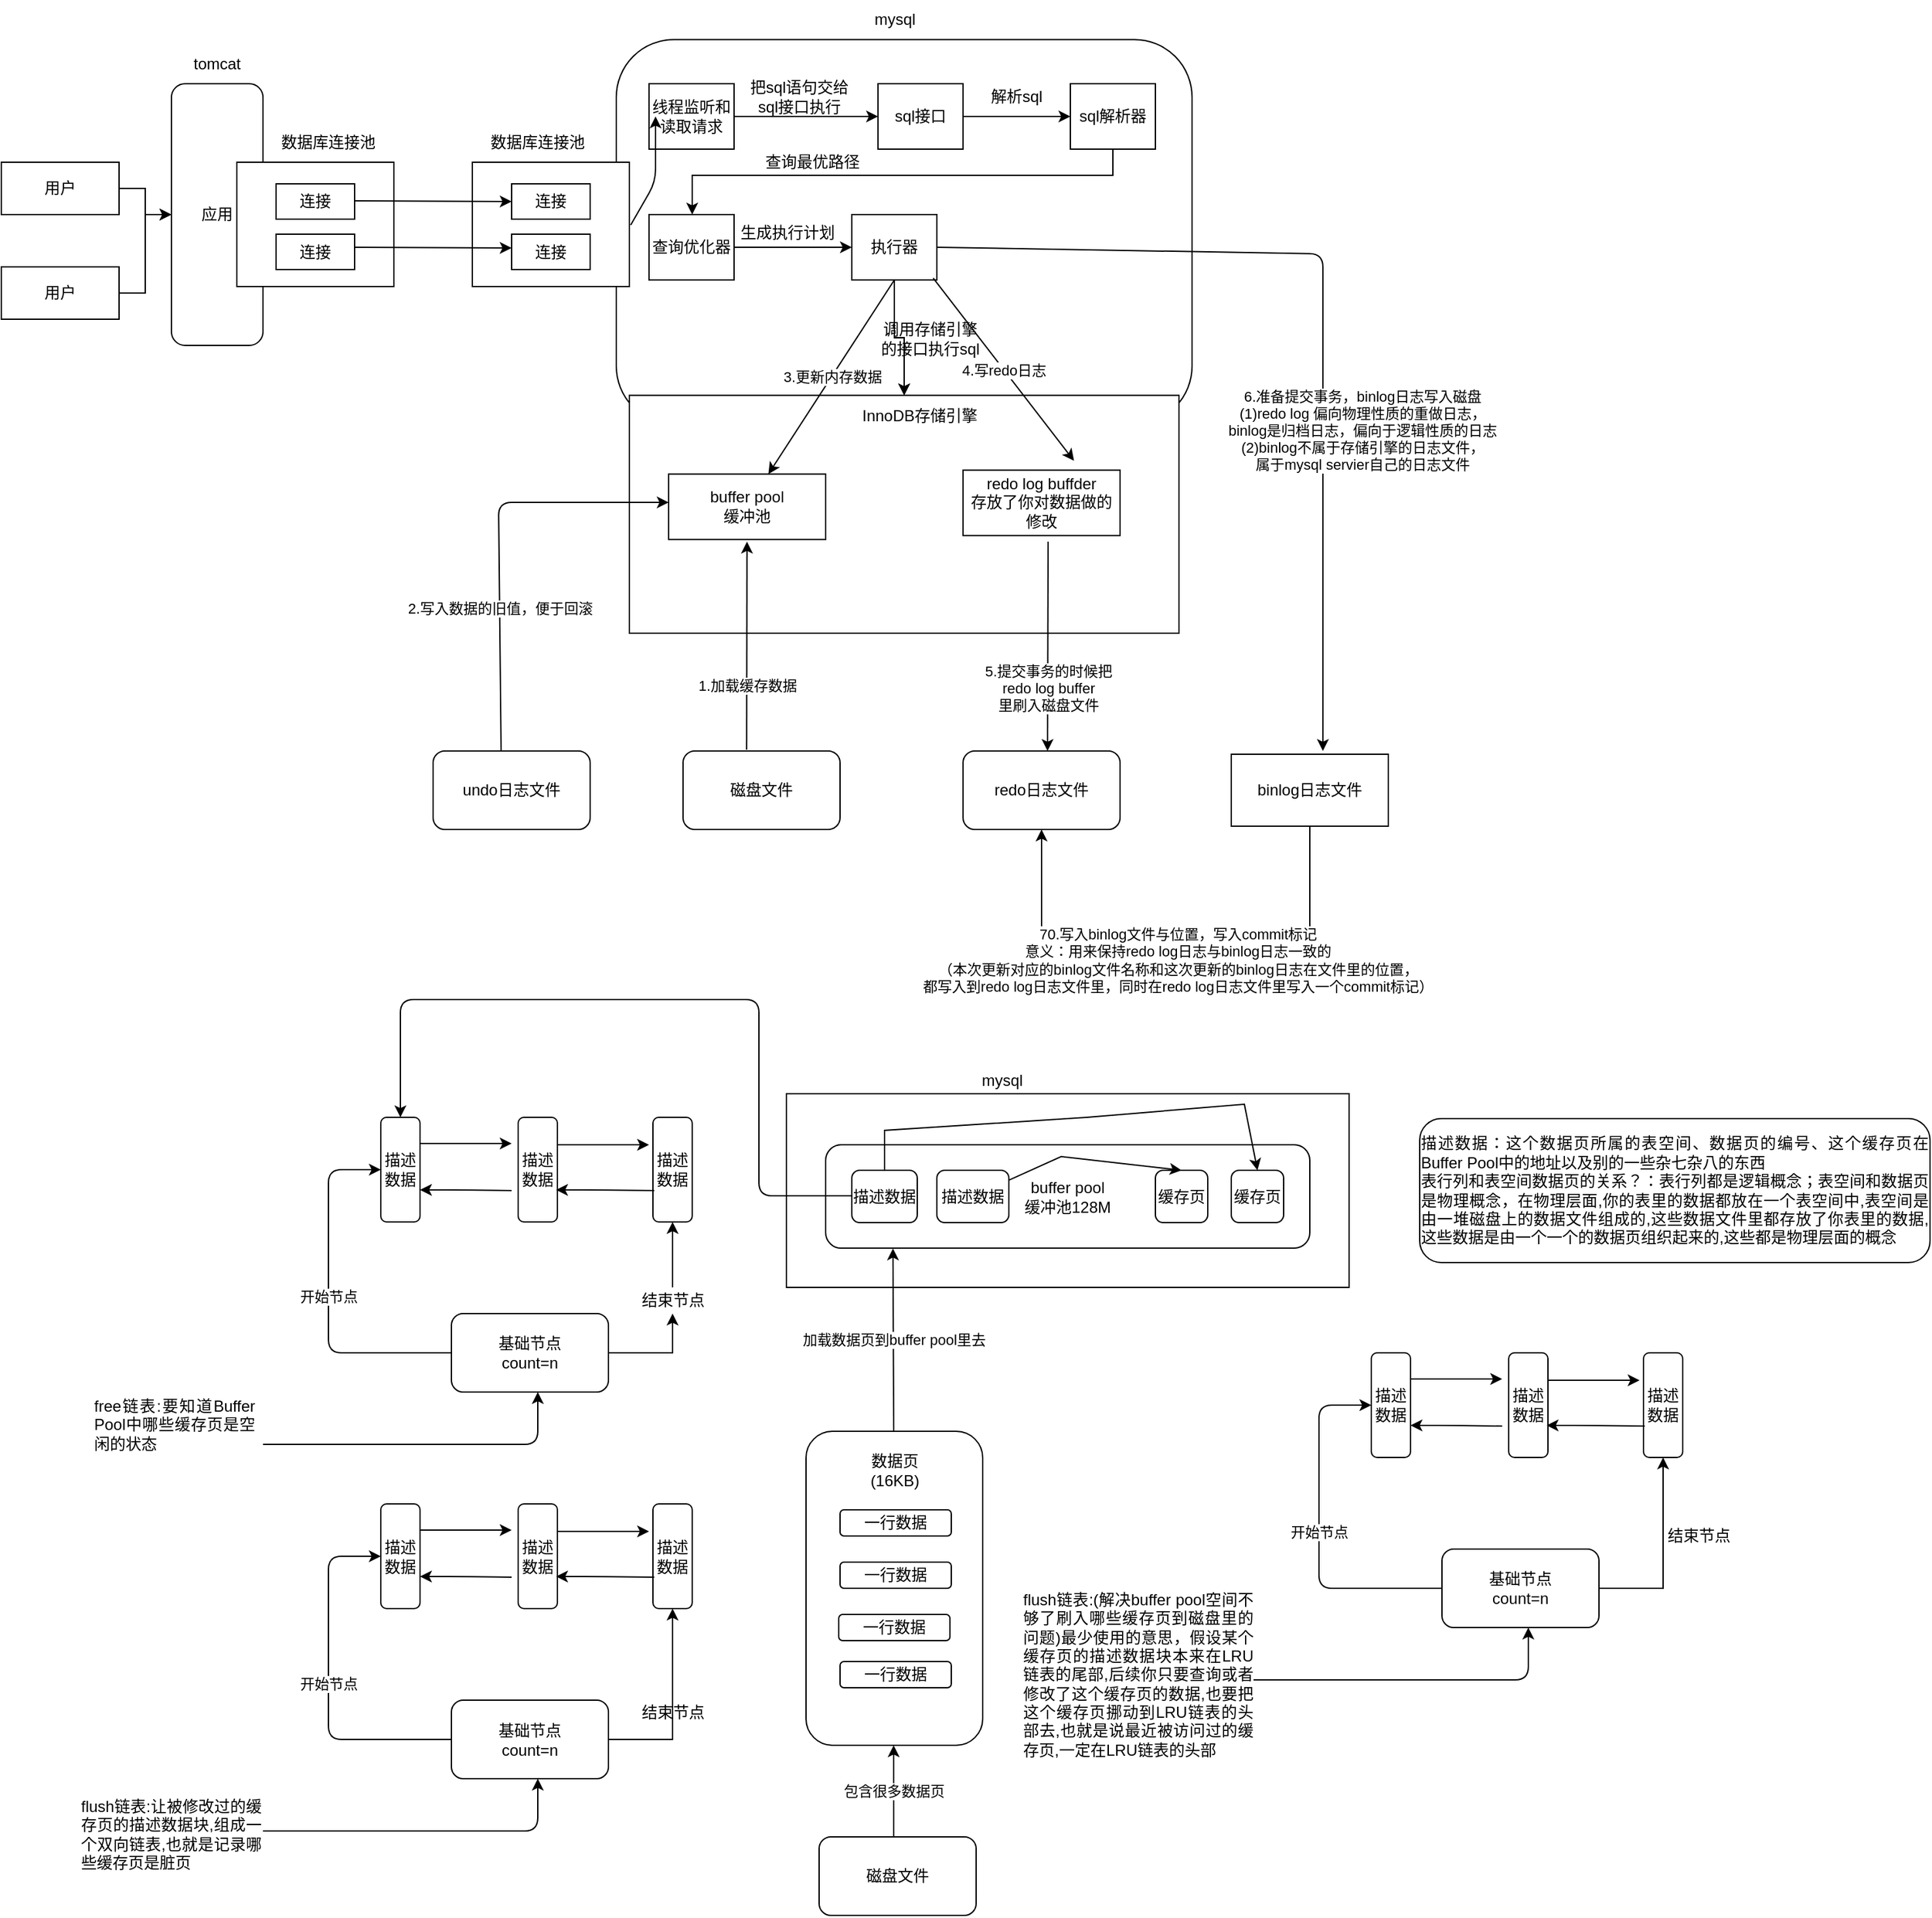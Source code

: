<mxfile version="14.4.2" type="github">
  <diagram id="wFkyArUPZ-gSU3AaKDoi" name="第 1 页">
    <mxGraphModel dx="856" dy="676" grid="1" gridSize="10" guides="1" tooltips="1" connect="1" arrows="1" fold="1" page="1" pageScale="1" pageWidth="827" pageHeight="1169" math="0" shadow="0">
      <root>
        <mxCell id="0" />
        <mxCell id="1" parent="0" />
        <mxCell id="UlKWdR4gD4S5ooXyk4Mm-3" value="应用" style="rounded=1;whiteSpace=wrap;html=1;" vertex="1" parent="1">
          <mxGeometry x="140" y="100" width="70" height="200" as="geometry" />
        </mxCell>
        <mxCell id="UlKWdR4gD4S5ooXyk4Mm-6" value="" style="edgeStyle=orthogonalEdgeStyle;rounded=0;orthogonalLoop=1;jettySize=auto;html=1;" edge="1" parent="1" source="UlKWdR4gD4S5ooXyk4Mm-4" target="UlKWdR4gD4S5ooXyk4Mm-3">
          <mxGeometry relative="1" as="geometry" />
        </mxCell>
        <mxCell id="UlKWdR4gD4S5ooXyk4Mm-4" value="用户" style="rounded=0;whiteSpace=wrap;html=1;" vertex="1" parent="1">
          <mxGeometry x="10" y="160" width="90" height="40" as="geometry" />
        </mxCell>
        <mxCell id="UlKWdR4gD4S5ooXyk4Mm-7" value="" style="edgeStyle=orthogonalEdgeStyle;rounded=0;orthogonalLoop=1;jettySize=auto;html=1;" edge="1" parent="1" source="UlKWdR4gD4S5ooXyk4Mm-5" target="UlKWdR4gD4S5ooXyk4Mm-3">
          <mxGeometry relative="1" as="geometry" />
        </mxCell>
        <mxCell id="UlKWdR4gD4S5ooXyk4Mm-5" value="用户" style="rounded=0;whiteSpace=wrap;html=1;" vertex="1" parent="1">
          <mxGeometry x="10" y="240" width="90" height="40" as="geometry" />
        </mxCell>
        <mxCell id="UlKWdR4gD4S5ooXyk4Mm-9" value="tomcat" style="text;html=1;strokeColor=none;fillColor=none;align=center;verticalAlign=middle;whiteSpace=wrap;rounded=0;" vertex="1" parent="1">
          <mxGeometry x="145" y="70" width="60" height="30" as="geometry" />
        </mxCell>
        <mxCell id="UlKWdR4gD4S5ooXyk4Mm-10" value="" style="rounded=1;whiteSpace=wrap;html=1;" vertex="1" parent="1">
          <mxGeometry x="480" y="66.25" width="440" height="293.75" as="geometry" />
        </mxCell>
        <mxCell id="UlKWdR4gD4S5ooXyk4Mm-11" value="" style="rounded=0;whiteSpace=wrap;html=1;" vertex="1" parent="1">
          <mxGeometry x="190" y="160" width="120" height="95" as="geometry" />
        </mxCell>
        <mxCell id="UlKWdR4gD4S5ooXyk4Mm-12" value="连接" style="rounded=0;whiteSpace=wrap;html=1;" vertex="1" parent="1">
          <mxGeometry x="220" y="176.5" width="60" height="27" as="geometry" />
        </mxCell>
        <mxCell id="UlKWdR4gD4S5ooXyk4Mm-13" value="&lt;span&gt;连接&lt;/span&gt;" style="rounded=0;whiteSpace=wrap;html=1;" vertex="1" parent="1">
          <mxGeometry x="220" y="215" width="60" height="27" as="geometry" />
        </mxCell>
        <mxCell id="UlKWdR4gD4S5ooXyk4Mm-14" value="数据库连接池" style="text;html=1;strokeColor=none;fillColor=none;align=center;verticalAlign=middle;whiteSpace=wrap;rounded=0;" vertex="1" parent="1">
          <mxGeometry x="220" y="130" width="80" height="30" as="geometry" />
        </mxCell>
        <mxCell id="UlKWdR4gD4S5ooXyk4Mm-15" value="" style="rounded=0;whiteSpace=wrap;html=1;" vertex="1" parent="1">
          <mxGeometry x="370" y="160" width="120" height="95" as="geometry" />
        </mxCell>
        <mxCell id="UlKWdR4gD4S5ooXyk4Mm-16" value="连接" style="rounded=0;whiteSpace=wrap;html=1;" vertex="1" parent="1">
          <mxGeometry x="400" y="176.5" width="60" height="27" as="geometry" />
        </mxCell>
        <mxCell id="UlKWdR4gD4S5ooXyk4Mm-17" value="&lt;span&gt;连接&lt;/span&gt;" style="rounded=0;whiteSpace=wrap;html=1;" vertex="1" parent="1">
          <mxGeometry x="400" y="215" width="60" height="27" as="geometry" />
        </mxCell>
        <mxCell id="UlKWdR4gD4S5ooXyk4Mm-18" value="数据库连接池" style="text;html=1;strokeColor=none;fillColor=none;align=center;verticalAlign=middle;whiteSpace=wrap;rounded=0;" vertex="1" parent="1">
          <mxGeometry x="380" y="130" width="80" height="30" as="geometry" />
        </mxCell>
        <mxCell id="UlKWdR4gD4S5ooXyk4Mm-21" value="" style="endArrow=classic;html=1;entryX=0;entryY=0.5;entryDx=0;entryDy=0;" edge="1" parent="1" target="UlKWdR4gD4S5ooXyk4Mm-16">
          <mxGeometry width="50" height="50" relative="1" as="geometry">
            <mxPoint x="280" y="189.5" as="sourcePoint" />
            <mxPoint x="390" y="189.5" as="targetPoint" />
          </mxGeometry>
        </mxCell>
        <mxCell id="UlKWdR4gD4S5ooXyk4Mm-22" value="" style="endArrow=classic;html=1;entryX=0;entryY=0.5;entryDx=0;entryDy=0;" edge="1" parent="1">
          <mxGeometry width="50" height="50" relative="1" as="geometry">
            <mxPoint x="280" y="225" as="sourcePoint" />
            <mxPoint x="400" y="225.5" as="targetPoint" />
          </mxGeometry>
        </mxCell>
        <mxCell id="UlKWdR4gD4S5ooXyk4Mm-23" value="mysql" style="text;html=1;strokeColor=none;fillColor=none;align=center;verticalAlign=middle;whiteSpace=wrap;rounded=0;" vertex="1" parent="1">
          <mxGeometry x="662.5" y="36.25" width="60" height="30" as="geometry" />
        </mxCell>
        <mxCell id="UlKWdR4gD4S5ooXyk4Mm-27" value="" style="edgeStyle=orthogonalEdgeStyle;rounded=0;orthogonalLoop=1;jettySize=auto;html=1;" edge="1" parent="1" source="UlKWdR4gD4S5ooXyk4Mm-25" target="UlKWdR4gD4S5ooXyk4Mm-26">
          <mxGeometry relative="1" as="geometry" />
        </mxCell>
        <mxCell id="UlKWdR4gD4S5ooXyk4Mm-25" value="线程监听和读取请求" style="rounded=0;whiteSpace=wrap;html=1;" vertex="1" parent="1">
          <mxGeometry x="505" y="100" width="65" height="50" as="geometry" />
        </mxCell>
        <mxCell id="UlKWdR4gD4S5ooXyk4Mm-33" value="" style="edgeStyle=orthogonalEdgeStyle;rounded=0;orthogonalLoop=1;jettySize=auto;html=1;" edge="1" parent="1" source="UlKWdR4gD4S5ooXyk4Mm-26" target="UlKWdR4gD4S5ooXyk4Mm-29">
          <mxGeometry relative="1" as="geometry" />
        </mxCell>
        <mxCell id="UlKWdR4gD4S5ooXyk4Mm-26" value="sql接口" style="rounded=0;whiteSpace=wrap;html=1;" vertex="1" parent="1">
          <mxGeometry x="680" y="100" width="65" height="50" as="geometry" />
        </mxCell>
        <mxCell id="UlKWdR4gD4S5ooXyk4Mm-28" value="把sql语句交给sql接口执行" style="text;html=1;strokeColor=none;fillColor=none;align=center;verticalAlign=middle;whiteSpace=wrap;rounded=0;" vertex="1" parent="1">
          <mxGeometry x="580" y="100" width="80" height="20" as="geometry" />
        </mxCell>
        <mxCell id="UlKWdR4gD4S5ooXyk4Mm-41" style="edgeStyle=orthogonalEdgeStyle;rounded=0;orthogonalLoop=1;jettySize=auto;html=1;" edge="1" parent="1" source="UlKWdR4gD4S5ooXyk4Mm-29" target="UlKWdR4gD4S5ooXyk4Mm-34">
          <mxGeometry relative="1" as="geometry">
            <Array as="points">
              <mxPoint x="860" y="170" />
              <mxPoint x="538" y="170" />
            </Array>
          </mxGeometry>
        </mxCell>
        <mxCell id="UlKWdR4gD4S5ooXyk4Mm-29" value="sql解析器" style="rounded=0;whiteSpace=wrap;html=1;" vertex="1" parent="1">
          <mxGeometry x="827" y="100" width="65" height="50" as="geometry" />
        </mxCell>
        <mxCell id="UlKWdR4gD4S5ooXyk4Mm-50" value="" style="edgeStyle=orthogonalEdgeStyle;rounded=0;orthogonalLoop=1;jettySize=auto;html=1;" edge="1" parent="1" source="UlKWdR4gD4S5ooXyk4Mm-34" target="UlKWdR4gD4S5ooXyk4Mm-45">
          <mxGeometry relative="1" as="geometry" />
        </mxCell>
        <mxCell id="UlKWdR4gD4S5ooXyk4Mm-34" value="查询优化器" style="rounded=0;whiteSpace=wrap;html=1;" vertex="1" parent="1">
          <mxGeometry x="505" y="200" width="65" height="50" as="geometry" />
        </mxCell>
        <mxCell id="UlKWdR4gD4S5ooXyk4Mm-36" value="解析sql" style="text;html=1;strokeColor=none;fillColor=none;align=center;verticalAlign=middle;whiteSpace=wrap;rounded=0;" vertex="1" parent="1">
          <mxGeometry x="746" y="100" width="80" height="20" as="geometry" />
        </mxCell>
        <mxCell id="UlKWdR4gD4S5ooXyk4Mm-42" value="查询最优路径" style="text;html=1;strokeColor=none;fillColor=none;align=center;verticalAlign=middle;whiteSpace=wrap;rounded=0;" vertex="1" parent="1">
          <mxGeometry x="590" y="150" width="80" height="20" as="geometry" />
        </mxCell>
        <mxCell id="UlKWdR4gD4S5ooXyk4Mm-81" style="edgeStyle=orthogonalEdgeStyle;rounded=0;orthogonalLoop=1;jettySize=auto;html=1;" edge="1" parent="1" source="UlKWdR4gD4S5ooXyk4Mm-45" target="UlKWdR4gD4S5ooXyk4Mm-52">
          <mxGeometry relative="1" as="geometry" />
        </mxCell>
        <mxCell id="UlKWdR4gD4S5ooXyk4Mm-45" value="执行器" style="rounded=0;whiteSpace=wrap;html=1;" vertex="1" parent="1">
          <mxGeometry x="660" y="200" width="65" height="50" as="geometry" />
        </mxCell>
        <mxCell id="UlKWdR4gD4S5ooXyk4Mm-51" value="生成执行计划" style="text;html=1;strokeColor=none;fillColor=none;align=center;verticalAlign=middle;whiteSpace=wrap;rounded=0;" vertex="1" parent="1">
          <mxGeometry x="571" y="203.5" width="80" height="20" as="geometry" />
        </mxCell>
        <mxCell id="UlKWdR4gD4S5ooXyk4Mm-54" value="" style="group" vertex="1" connectable="0" parent="1">
          <mxGeometry x="490" y="270" width="420" height="250" as="geometry" />
        </mxCell>
        <mxCell id="UlKWdR4gD4S5ooXyk4Mm-53" value="InnoDB存储引擎" style="text;html=1;strokeColor=none;fillColor=none;align=center;verticalAlign=middle;whiteSpace=wrap;rounded=0;" vertex="1" parent="UlKWdR4gD4S5ooXyk4Mm-54">
          <mxGeometry x="150.37" y="90.909" width="103.704" height="45.455" as="geometry" />
        </mxCell>
        <mxCell id="UlKWdR4gD4S5ooXyk4Mm-52" value="" style="rounded=0;whiteSpace=wrap;html=1;" vertex="1" parent="UlKWdR4gD4S5ooXyk4Mm-54">
          <mxGeometry y="68.182" width="420" height="181.818" as="geometry" />
        </mxCell>
        <mxCell id="UlKWdR4gD4S5ooXyk4Mm-66" value="" style="group" vertex="1" connectable="0" parent="UlKWdR4gD4S5ooXyk4Mm-54">
          <mxGeometry x="170.001" y="50.001" width="103.704" height="68.182" as="geometry" />
        </mxCell>
        <mxCell id="UlKWdR4gD4S5ooXyk4Mm-64" value="" style="edgeStyle=orthogonalEdgeStyle;rounded=0;orthogonalLoop=1;jettySize=auto;html=1;" edge="1" parent="UlKWdR4gD4S5ooXyk4Mm-66">
          <mxGeometry relative="1" as="geometry" />
        </mxCell>
        <mxCell id="UlKWdR4gD4S5ooXyk4Mm-65" value="InnoDB存储引擎" style="text;html=1;strokeColor=none;fillColor=none;align=center;verticalAlign=middle;whiteSpace=wrap;rounded=0;" vertex="1" parent="UlKWdR4gD4S5ooXyk4Mm-66">
          <mxGeometry width="103.704" height="68.182" as="geometry" />
        </mxCell>
        <mxCell id="UlKWdR4gD4S5ooXyk4Mm-67" value="buffer pool&lt;br&gt;缓冲池" style="rounded=0;whiteSpace=wrap;html=1;" vertex="1" parent="UlKWdR4gD4S5ooXyk4Mm-54">
          <mxGeometry x="30" y="128.333" width="120" height="50" as="geometry" />
        </mxCell>
        <mxCell id="UlKWdR4gD4S5ooXyk4Mm-68" value="redo log buffder&lt;br&gt;存放了你对数据做的修改" style="rounded=0;whiteSpace=wrap;html=1;" vertex="1" parent="UlKWdR4gD4S5ooXyk4Mm-54">
          <mxGeometry x="255" y="125.333" width="120" height="50" as="geometry" />
        </mxCell>
        <mxCell id="UlKWdR4gD4S5ooXyk4Mm-74" value="" style="endArrow=classic;html=1;exitX=0.433;exitY=0.017;exitDx=0;exitDy=0;exitPerimeter=0;" edge="1" parent="UlKWdR4gD4S5ooXyk4Mm-54" source="UlKWdR4gD4S5ooXyk4Mm-76">
          <mxGeometry relative="1" as="geometry">
            <mxPoint x="-70" y="150" as="sourcePoint" />
            <mxPoint x="30" y="150" as="targetPoint" />
            <Array as="points">
              <mxPoint x="-100" y="150" />
            </Array>
          </mxGeometry>
        </mxCell>
        <mxCell id="UlKWdR4gD4S5ooXyk4Mm-75" value="2.写入数据的旧值，便于回滚" style="edgeLabel;resizable=0;html=1;align=center;verticalAlign=middle;" connectable="0" vertex="1" parent="UlKWdR4gD4S5ooXyk4Mm-74">
          <mxGeometry relative="1" as="geometry">
            <mxPoint y="50" as="offset" />
          </mxGeometry>
        </mxCell>
        <mxCell id="UlKWdR4gD4S5ooXyk4Mm-86" value="" style="endArrow=classic;html=1;exitX=0.652;exitY=1.055;exitDx=0;exitDy=0;exitPerimeter=0;" edge="1" parent="UlKWdR4gD4S5ooXyk4Mm-54">
          <mxGeometry relative="1" as="geometry">
            <mxPoint x="232.19" y="-21.4" as="sourcePoint" />
            <mxPoint x="339.81" y="118.183" as="targetPoint" />
          </mxGeometry>
        </mxCell>
        <mxCell id="UlKWdR4gD4S5ooXyk4Mm-87" value="4.写redo日志" style="edgeLabel;resizable=0;html=1;align=center;verticalAlign=middle;" connectable="0" vertex="1" parent="UlKWdR4gD4S5ooXyk4Mm-86">
          <mxGeometry relative="1" as="geometry" />
        </mxCell>
        <mxCell id="UlKWdR4gD4S5ooXyk4Mm-56" value="" style="endArrow=classic;html=1;" edge="1" parent="1">
          <mxGeometry width="50" height="50" relative="1" as="geometry">
            <mxPoint x="491" y="208" as="sourcePoint" />
            <mxPoint x="510" y="125" as="targetPoint" />
            <Array as="points">
              <mxPoint x="510" y="175" />
            </Array>
          </mxGeometry>
        </mxCell>
        <mxCell id="UlKWdR4gD4S5ooXyk4Mm-62" value="" style="group" vertex="1" connectable="0" parent="1">
          <mxGeometry x="680" y="280" width="80" height="30" as="geometry" />
        </mxCell>
        <mxCell id="UlKWdR4gD4S5ooXyk4Mm-60" value="" style="edgeStyle=orthogonalEdgeStyle;rounded=0;orthogonalLoop=1;jettySize=auto;html=1;" edge="1" parent="UlKWdR4gD4S5ooXyk4Mm-62" source="UlKWdR4gD4S5ooXyk4Mm-45" target="UlKWdR4gD4S5ooXyk4Mm-52">
          <mxGeometry relative="1" as="geometry" />
        </mxCell>
        <mxCell id="UlKWdR4gD4S5ooXyk4Mm-61" value="调用存储引擎的接口执行sql" style="text;html=1;strokeColor=none;fillColor=none;align=center;verticalAlign=middle;whiteSpace=wrap;rounded=0;" vertex="1" parent="UlKWdR4gD4S5ooXyk4Mm-62">
          <mxGeometry width="80" height="30" as="geometry" />
        </mxCell>
        <mxCell id="UlKWdR4gD4S5ooXyk4Mm-69" value="磁盘文件" style="rounded=1;whiteSpace=wrap;html=1;" vertex="1" parent="1">
          <mxGeometry x="531" y="610" width="120" height="60" as="geometry" />
        </mxCell>
        <mxCell id="UlKWdR4gD4S5ooXyk4Mm-70" value="redo日志文件" style="rounded=1;whiteSpace=wrap;html=1;" vertex="1" parent="1">
          <mxGeometry x="745" y="610" width="120" height="60" as="geometry" />
        </mxCell>
        <mxCell id="UlKWdR4gD4S5ooXyk4Mm-72" value="" style="endArrow=classic;html=1;entryX=0.214;entryY=0.615;entryDx=0;entryDy=0;entryPerimeter=0;exitX=0.405;exitY=-0.016;exitDx=0;exitDy=0;exitPerimeter=0;" edge="1" parent="1" source="UlKWdR4gD4S5ooXyk4Mm-69" target="UlKWdR4gD4S5ooXyk4Mm-52">
          <mxGeometry relative="1" as="geometry">
            <mxPoint x="580" y="600" as="sourcePoint" />
            <mxPoint x="710" y="590" as="targetPoint" />
          </mxGeometry>
        </mxCell>
        <mxCell id="UlKWdR4gD4S5ooXyk4Mm-73" value="1.加载缓存数据" style="edgeLabel;resizable=0;html=1;align=center;verticalAlign=middle;" connectable="0" vertex="1" parent="UlKWdR4gD4S5ooXyk4Mm-72">
          <mxGeometry relative="1" as="geometry">
            <mxPoint x="-0.44" y="30" as="offset" />
          </mxGeometry>
        </mxCell>
        <mxCell id="UlKWdR4gD4S5ooXyk4Mm-76" value="undo日志文件" style="rounded=1;whiteSpace=wrap;html=1;" vertex="1" parent="1">
          <mxGeometry x="340" y="610" width="120" height="60" as="geometry" />
        </mxCell>
        <mxCell id="UlKWdR4gD4S5ooXyk4Mm-84" value="" style="endArrow=classic;html=1;exitX=0.5;exitY=1;exitDx=0;exitDy=0;" edge="1" parent="1" source="UlKWdR4gD4S5ooXyk4Mm-45" target="UlKWdR4gD4S5ooXyk4Mm-67">
          <mxGeometry relative="1" as="geometry">
            <mxPoint x="560" y="300" as="sourcePoint" />
            <mxPoint x="660" y="300" as="targetPoint" />
          </mxGeometry>
        </mxCell>
        <mxCell id="UlKWdR4gD4S5ooXyk4Mm-85" value="3.更新内存数据" style="edgeLabel;resizable=0;html=1;align=center;verticalAlign=middle;" connectable="0" vertex="1" parent="UlKWdR4gD4S5ooXyk4Mm-84">
          <mxGeometry relative="1" as="geometry" />
        </mxCell>
        <mxCell id="UlKWdR4gD4S5ooXyk4Mm-88" value="" style="endArrow=classic;html=1;entryX=0.576;entryY=-0.083;entryDx=0;entryDy=0;entryPerimeter=0;" edge="1" parent="1">
          <mxGeometry relative="1" as="geometry">
            <mxPoint x="810" y="450" as="sourcePoint" />
            <mxPoint x="809.56" y="610" as="targetPoint" />
          </mxGeometry>
        </mxCell>
        <mxCell id="UlKWdR4gD4S5ooXyk4Mm-89" value="5.提交事务的时候把&lt;br&gt;redo log buffer&lt;br&gt;里刷入磁盘文件" style="edgeLabel;resizable=0;html=1;align=center;verticalAlign=middle;" connectable="0" vertex="1" parent="UlKWdR4gD4S5ooXyk4Mm-88">
          <mxGeometry relative="1" as="geometry">
            <mxPoint y="31.8" as="offset" />
          </mxGeometry>
        </mxCell>
        <mxCell id="UlKWdR4gD4S5ooXyk4Mm-90" value="binlog日志文件" style="rounded=0;whiteSpace=wrap;html=1;" vertex="1" parent="1">
          <mxGeometry x="950" y="612.5" width="120" height="55" as="geometry" />
        </mxCell>
        <mxCell id="UlKWdR4gD4S5ooXyk4Mm-91" value="" style="endArrow=classic;html=1;exitX=1;exitY=0.5;exitDx=0;exitDy=0;" edge="1" parent="1" source="UlKWdR4gD4S5ooXyk4Mm-45">
          <mxGeometry relative="1" as="geometry">
            <mxPoint x="980" y="470" as="sourcePoint" />
            <mxPoint x="1020" y="610" as="targetPoint" />
            <Array as="points">
              <mxPoint x="1020" y="230" />
              <mxPoint x="1020" y="300" />
            </Array>
          </mxGeometry>
        </mxCell>
        <mxCell id="UlKWdR4gD4S5ooXyk4Mm-92" value="6.准备提交事务，binlog日志写入磁盘&lt;br&gt;(1)redo log 偏向物理性质的重做日志，&lt;br&gt;binlog是归档日志，偏向于逻辑性质的日志&lt;br&gt;(2)binlog不属于存储引擎的日志文件，&lt;br&gt;属于mysql servier自己的日志文件" style="edgeLabel;resizable=0;html=1;align=center;verticalAlign=middle;" connectable="0" vertex="1" parent="UlKWdR4gD4S5ooXyk4Mm-91">
          <mxGeometry relative="1" as="geometry">
            <mxPoint x="30" y="92.38" as="offset" />
          </mxGeometry>
        </mxCell>
        <mxCell id="UlKWdR4gD4S5ooXyk4Mm-93" value="" style="endArrow=classic;html=1;exitX=0.5;exitY=1;exitDx=0;exitDy=0;entryX=0.5;entryY=1;entryDx=0;entryDy=0;" edge="1" parent="1" source="UlKWdR4gD4S5ooXyk4Mm-90" target="UlKWdR4gD4S5ooXyk4Mm-70">
          <mxGeometry relative="1" as="geometry">
            <mxPoint x="920" y="790" as="sourcePoint" />
            <mxPoint x="1020" y="790" as="targetPoint" />
            <Array as="points">
              <mxPoint x="1010" y="760" />
              <mxPoint x="1010" y="770" />
              <mxPoint x="910" y="770" />
              <mxPoint x="805" y="770" />
              <mxPoint x="805" y="710" />
            </Array>
          </mxGeometry>
        </mxCell>
        <mxCell id="UlKWdR4gD4S5ooXyk4Mm-94" value="70.写入binlog文件与位置，写入commit标记&lt;br&gt;意义：用来保持redo log日志与binlog日志一致的&lt;br&gt;（本次更新对应的binlog文件名称和这次更新的binlog日志在文件里的位置，&lt;br&gt;都写入到redo log日志文件里，同时在redo log日志文件里写入一个commit标记）" style="edgeLabel;resizable=0;html=1;align=center;verticalAlign=middle;" connectable="0" vertex="1" parent="UlKWdR4gD4S5ooXyk4Mm-93">
          <mxGeometry relative="1" as="geometry" />
        </mxCell>
        <mxCell id="UlKWdR4gD4S5ooXyk4Mm-96" value="" style="rounded=0;whiteSpace=wrap;html=1;" vertex="1" parent="1">
          <mxGeometry x="610" y="872" width="430" height="148" as="geometry" />
        </mxCell>
        <mxCell id="UlKWdR4gD4S5ooXyk4Mm-97" value="mysql" style="text;html=1;strokeColor=none;fillColor=none;align=center;verticalAlign=middle;whiteSpace=wrap;rounded=0;" vertex="1" parent="1">
          <mxGeometry x="755" y="852" width="40" height="20" as="geometry" />
        </mxCell>
        <mxCell id="UlKWdR4gD4S5ooXyk4Mm-99" value="&lt;span&gt;buffer pool&lt;/span&gt;&lt;br&gt;&lt;span&gt;缓冲池128M&lt;/span&gt;" style="rounded=1;whiteSpace=wrap;html=1;" vertex="1" parent="1">
          <mxGeometry x="640" y="911" width="370" height="79" as="geometry" />
        </mxCell>
        <mxCell id="UlKWdR4gD4S5ooXyk4Mm-101" value="缓存页" style="rounded=1;whiteSpace=wrap;html=1;" vertex="1" parent="1">
          <mxGeometry x="892" y="930.5" width="40" height="40" as="geometry" />
        </mxCell>
        <mxCell id="UlKWdR4gD4S5ooXyk4Mm-102" value="缓存页" style="rounded=1;whiteSpace=wrap;html=1;" vertex="1" parent="1">
          <mxGeometry x="950" y="930.5" width="40" height="40" as="geometry" />
        </mxCell>
        <mxCell id="UlKWdR4gD4S5ooXyk4Mm-107" style="edgeStyle=none;rounded=0;orthogonalLoop=1;jettySize=auto;html=1;entryX=0.5;entryY=0;entryDx=0;entryDy=0;" edge="1" parent="1" source="UlKWdR4gD4S5ooXyk4Mm-103" target="UlKWdR4gD4S5ooXyk4Mm-102">
          <mxGeometry relative="1" as="geometry">
            <Array as="points">
              <mxPoint x="685" y="900" />
              <mxPoint x="840" y="890" />
              <mxPoint x="960" y="880" />
            </Array>
          </mxGeometry>
        </mxCell>
        <mxCell id="UlKWdR4gD4S5ooXyk4Mm-103" value="描述数据" style="rounded=1;whiteSpace=wrap;html=1;" vertex="1" parent="1">
          <mxGeometry x="660" y="930.5" width="50" height="40" as="geometry" />
        </mxCell>
        <mxCell id="UlKWdR4gD4S5ooXyk4Mm-106" value="" style="edgeStyle=none;rounded=0;orthogonalLoop=1;jettySize=auto;html=1;entryX=0.5;entryY=0;entryDx=0;entryDy=0;" edge="1" parent="1" source="UlKWdR4gD4S5ooXyk4Mm-104" target="UlKWdR4gD4S5ooXyk4Mm-101">
          <mxGeometry relative="1" as="geometry">
            <Array as="points">
              <mxPoint x="820" y="920" />
            </Array>
          </mxGeometry>
        </mxCell>
        <mxCell id="UlKWdR4gD4S5ooXyk4Mm-104" value="描述数据" style="rounded=1;whiteSpace=wrap;html=1;" vertex="1" parent="1">
          <mxGeometry x="725" y="930.5" width="55" height="40" as="geometry" />
        </mxCell>
        <mxCell id="UlKWdR4gD4S5ooXyk4Mm-108" value="" style="rounded=1;whiteSpace=wrap;html=1;" vertex="1" parent="1">
          <mxGeometry x="625" y="1130" width="135" height="240" as="geometry" />
        </mxCell>
        <mxCell id="UlKWdR4gD4S5ooXyk4Mm-109" value="数据页(16KB)" style="text;html=1;strokeColor=none;fillColor=none;align=center;verticalAlign=middle;whiteSpace=wrap;rounded=0;" vertex="1" parent="1">
          <mxGeometry x="673" y="1150" width="40" height="20" as="geometry" />
        </mxCell>
        <mxCell id="UlKWdR4gD4S5ooXyk4Mm-110" value="一行数据" style="rounded=1;whiteSpace=wrap;html=1;" vertex="1" parent="1">
          <mxGeometry x="651" y="1190" width="85" height="20" as="geometry" />
        </mxCell>
        <mxCell id="UlKWdR4gD4S5ooXyk4Mm-111" value="一行数据" style="rounded=1;whiteSpace=wrap;html=1;" vertex="1" parent="1">
          <mxGeometry x="651" y="1230" width="85" height="20" as="geometry" />
        </mxCell>
        <mxCell id="UlKWdR4gD4S5ooXyk4Mm-112" value="一行数据" style="rounded=1;whiteSpace=wrap;html=1;" vertex="1" parent="1">
          <mxGeometry x="650" y="1270" width="85" height="20" as="geometry" />
        </mxCell>
        <mxCell id="UlKWdR4gD4S5ooXyk4Mm-113" value="一行数据" style="rounded=1;whiteSpace=wrap;html=1;" vertex="1" parent="1">
          <mxGeometry x="651" y="1306" width="85" height="20" as="geometry" />
        </mxCell>
        <mxCell id="UlKWdR4gD4S5ooXyk4Mm-116" value="磁盘文件" style="rounded=1;whiteSpace=wrap;html=1;" vertex="1" parent="1">
          <mxGeometry x="635" y="1440" width="120" height="60" as="geometry" />
        </mxCell>
        <mxCell id="UlKWdR4gD4S5ooXyk4Mm-119" value="" style="endArrow=classic;html=1;entryX=0.496;entryY=1;entryDx=0;entryDy=0;entryPerimeter=0;" edge="1" parent="1" target="UlKWdR4gD4S5ooXyk4Mm-108">
          <mxGeometry relative="1" as="geometry">
            <mxPoint x="692" y="1440" as="sourcePoint" />
            <mxPoint x="692" y="1380" as="targetPoint" />
          </mxGeometry>
        </mxCell>
        <mxCell id="UlKWdR4gD4S5ooXyk4Mm-120" value="包含很多数据页" style="edgeLabel;resizable=0;html=1;align=center;verticalAlign=middle;" connectable="0" vertex="1" parent="UlKWdR4gD4S5ooXyk4Mm-119">
          <mxGeometry relative="1" as="geometry" />
        </mxCell>
        <mxCell id="UlKWdR4gD4S5ooXyk4Mm-121" value="" style="endArrow=classic;html=1;entryX=0.139;entryY=1.003;entryDx=0;entryDy=0;entryPerimeter=0;" edge="1" parent="1" target="UlKWdR4gD4S5ooXyk4Mm-99">
          <mxGeometry relative="1" as="geometry">
            <mxPoint x="692" y="1130" as="sourcePoint" />
            <mxPoint x="692" y="1040" as="targetPoint" />
          </mxGeometry>
        </mxCell>
        <mxCell id="UlKWdR4gD4S5ooXyk4Mm-122" value="加载数据页到buffer pool里去" style="edgeLabel;resizable=0;html=1;align=center;verticalAlign=middle;" connectable="0" vertex="1" parent="UlKWdR4gD4S5ooXyk4Mm-121">
          <mxGeometry relative="1" as="geometry" />
        </mxCell>
        <mxCell id="UlKWdR4gD4S5ooXyk4Mm-127" style="edgeStyle=none;rounded=0;orthogonalLoop=1;jettySize=auto;html=1;exitX=1;exitY=0.25;exitDx=0;exitDy=0;" edge="1" parent="1" source="UlKWdR4gD4S5ooXyk4Mm-123">
          <mxGeometry relative="1" as="geometry">
            <mxPoint x="400" y="910" as="targetPoint" />
            <Array as="points" />
          </mxGeometry>
        </mxCell>
        <mxCell id="UlKWdR4gD4S5ooXyk4Mm-123" value="描述数据" style="rounded=1;whiteSpace=wrap;html=1;" vertex="1" parent="1">
          <mxGeometry x="300" y="890" width="30" height="80" as="geometry" />
        </mxCell>
        <mxCell id="UlKWdR4gD4S5ooXyk4Mm-124" value="描述数据" style="rounded=1;whiteSpace=wrap;html=1;" vertex="1" parent="1">
          <mxGeometry x="405" y="890" width="30" height="80" as="geometry" />
        </mxCell>
        <mxCell id="UlKWdR4gD4S5ooXyk4Mm-125" value="描述数据" style="rounded=1;whiteSpace=wrap;html=1;" vertex="1" parent="1">
          <mxGeometry x="508" y="890" width="30" height="80" as="geometry" />
        </mxCell>
        <mxCell id="UlKWdR4gD4S5ooXyk4Mm-128" style="edgeStyle=none;rounded=0;orthogonalLoop=1;jettySize=auto;html=1;exitX=1;exitY=0.5;exitDx=0;exitDy=0;" edge="1" parent="1">
          <mxGeometry relative="1" as="geometry">
            <mxPoint x="505" y="911" as="targetPoint" />
            <mxPoint x="435" y="911" as="sourcePoint" />
          </mxGeometry>
        </mxCell>
        <mxCell id="UlKWdR4gD4S5ooXyk4Mm-130" value="" style="endArrow=classic;html=1;" edge="1" parent="1">
          <mxGeometry width="50" height="50" relative="1" as="geometry">
            <mxPoint x="509" y="946" as="sourcePoint" />
            <mxPoint x="434" y="945.5" as="targetPoint" />
            <Array as="points">
              <mxPoint x="464" y="945.5" />
            </Array>
          </mxGeometry>
        </mxCell>
        <mxCell id="UlKWdR4gD4S5ooXyk4Mm-131" value="" style="endArrow=classic;html=1;" edge="1" parent="1">
          <mxGeometry width="50" height="50" relative="1" as="geometry">
            <mxPoint x="400" y="946" as="sourcePoint" />
            <mxPoint x="330" y="945.5" as="targetPoint" />
            <Array as="points">
              <mxPoint x="360" y="945.5" />
            </Array>
          </mxGeometry>
        </mxCell>
        <mxCell id="UlKWdR4gD4S5ooXyk4Mm-132" value="" style="endArrow=classic;html=1;entryX=0.5;entryY=0;entryDx=0;entryDy=0;" edge="1" parent="1" target="UlKWdR4gD4S5ooXyk4Mm-123">
          <mxGeometry width="50" height="50" relative="1" as="geometry">
            <mxPoint x="660" y="950" as="sourcePoint" />
            <mxPoint x="290" y="870" as="targetPoint" />
            <Array as="points">
              <mxPoint x="589" y="950" />
              <mxPoint x="589" y="800" />
              <mxPoint x="315" y="800" />
            </Array>
          </mxGeometry>
        </mxCell>
        <mxCell id="UlKWdR4gD4S5ooXyk4Mm-135" value="" style="edgeStyle=none;rounded=0;orthogonalLoop=1;jettySize=auto;html=1;entryX=0.5;entryY=1;entryDx=0;entryDy=0;" edge="1" parent="1" source="UlKWdR4gD4S5ooXyk4Mm-177" target="UlKWdR4gD4S5ooXyk4Mm-125">
          <mxGeometry relative="1" as="geometry">
            <mxPoint x="540" y="1060" as="targetPoint" />
            <Array as="points" />
          </mxGeometry>
        </mxCell>
        <mxCell id="UlKWdR4gD4S5ooXyk4Mm-133" value="基础节点&lt;br&gt;count=n" style="rounded=1;whiteSpace=wrap;html=1;" vertex="1" parent="1">
          <mxGeometry x="354" y="1040" width="120" height="60" as="geometry" />
        </mxCell>
        <mxCell id="UlKWdR4gD4S5ooXyk4Mm-137" value="&lt;div style=&quot;text-align: justify&quot;&gt;&lt;span&gt;free链表:&lt;/span&gt;&lt;span&gt;要知道Buffer Pool中哪些缓存页是空闲的状态&lt;/span&gt;&lt;/div&gt;" style="text;html=1;strokeColor=none;fillColor=none;align=center;verticalAlign=middle;whiteSpace=wrap;rounded=0;" vertex="1" parent="1">
          <mxGeometry x="80" y="1100" width="125" height="50" as="geometry" />
        </mxCell>
        <mxCell id="UlKWdR4gD4S5ooXyk4Mm-141" value="" style="endArrow=classic;html=1;entryX=0;entryY=0.5;entryDx=0;entryDy=0;" edge="1" parent="1" target="UlKWdR4gD4S5ooXyk4Mm-123">
          <mxGeometry relative="1" as="geometry">
            <mxPoint x="354" y="1070" as="sourcePoint" />
            <mxPoint x="260" y="920" as="targetPoint" />
            <Array as="points">
              <mxPoint x="260" y="1070" />
              <mxPoint x="260" y="930" />
            </Array>
          </mxGeometry>
        </mxCell>
        <mxCell id="UlKWdR4gD4S5ooXyk4Mm-142" value="开始节点" style="edgeLabel;resizable=0;html=1;align=center;verticalAlign=middle;" connectable="0" vertex="1" parent="UlKWdR4gD4S5ooXyk4Mm-141">
          <mxGeometry relative="1" as="geometry" />
        </mxCell>
        <mxCell id="UlKWdR4gD4S5ooXyk4Mm-143" value="&lt;div style=&quot;text-align: justify&quot;&gt;&lt;span&gt;描述数据：这个数据页所属的表空间、数据页的编号、这个缓存页在Buffer Pool中的地址以及别的一些杂七杂八的东西&lt;/span&gt;&lt;/div&gt;&lt;div style=&quot;text-align: justify&quot;&gt;&lt;span&gt;表行列和表空间数据页的关系？：表行列都是逻辑概念；表空间和数据页是物理概念，&lt;/span&gt;&lt;span&gt;在物理层面,你的表里的数据都放在一个表空间中,表空间&lt;/span&gt;&lt;span&gt;是由一堆磁盘上的数据文件组成的,这些数据文件里都存放了你表里的数据,这些数据是由一个一个的数据页组织起&lt;/span&gt;&lt;span&gt;来的,这些都是物理层面的概念&lt;/span&gt;&lt;/div&gt;" style="rounded=1;whiteSpace=wrap;html=1;" vertex="1" parent="1">
          <mxGeometry x="1094" y="891" width="390" height="110" as="geometry" />
        </mxCell>
        <mxCell id="UlKWdR4gD4S5ooXyk4Mm-144" value="" style="endArrow=classic;html=1;" edge="1" parent="1">
          <mxGeometry width="50" height="50" relative="1" as="geometry">
            <mxPoint x="210" y="1140" as="sourcePoint" />
            <mxPoint x="420" y="1100" as="targetPoint" />
            <Array as="points">
              <mxPoint x="420" y="1140" />
            </Array>
          </mxGeometry>
        </mxCell>
        <mxCell id="UlKWdR4gD4S5ooXyk4Mm-145" style="edgeStyle=none;rounded=0;orthogonalLoop=1;jettySize=auto;html=1;exitX=0.5;exitY=1;exitDx=0;exitDy=0;" edge="1" parent="1" source="UlKWdR4gD4S5ooXyk4Mm-137" target="UlKWdR4gD4S5ooXyk4Mm-137">
          <mxGeometry relative="1" as="geometry" />
        </mxCell>
        <mxCell id="UlKWdR4gD4S5ooXyk4Mm-146" style="edgeStyle=none;rounded=0;orthogonalLoop=1;jettySize=auto;html=1;exitX=1;exitY=0.25;exitDx=0;exitDy=0;" edge="1" parent="1" source="UlKWdR4gD4S5ooXyk4Mm-147">
          <mxGeometry relative="1" as="geometry">
            <mxPoint x="400" y="1205.5" as="targetPoint" />
            <Array as="points" />
          </mxGeometry>
        </mxCell>
        <mxCell id="UlKWdR4gD4S5ooXyk4Mm-147" value="描述数据" style="rounded=1;whiteSpace=wrap;html=1;" vertex="1" parent="1">
          <mxGeometry x="300" y="1185.5" width="30" height="80" as="geometry" />
        </mxCell>
        <mxCell id="UlKWdR4gD4S5ooXyk4Mm-148" value="描述数据" style="rounded=1;whiteSpace=wrap;html=1;" vertex="1" parent="1">
          <mxGeometry x="405" y="1185.5" width="30" height="80" as="geometry" />
        </mxCell>
        <mxCell id="UlKWdR4gD4S5ooXyk4Mm-149" value="描述数据" style="rounded=1;whiteSpace=wrap;html=1;" vertex="1" parent="1">
          <mxGeometry x="508" y="1185.5" width="30" height="80" as="geometry" />
        </mxCell>
        <mxCell id="UlKWdR4gD4S5ooXyk4Mm-150" style="edgeStyle=none;rounded=0;orthogonalLoop=1;jettySize=auto;html=1;exitX=1;exitY=0.5;exitDx=0;exitDy=0;" edge="1" parent="1">
          <mxGeometry relative="1" as="geometry">
            <mxPoint x="505" y="1206.5" as="targetPoint" />
            <mxPoint x="435" y="1206.5" as="sourcePoint" />
          </mxGeometry>
        </mxCell>
        <mxCell id="UlKWdR4gD4S5ooXyk4Mm-151" value="" style="endArrow=classic;html=1;" edge="1" parent="1">
          <mxGeometry width="50" height="50" relative="1" as="geometry">
            <mxPoint x="509" y="1241.5" as="sourcePoint" />
            <mxPoint x="434" y="1241" as="targetPoint" />
            <Array as="points">
              <mxPoint x="464" y="1241" />
            </Array>
          </mxGeometry>
        </mxCell>
        <mxCell id="UlKWdR4gD4S5ooXyk4Mm-152" value="" style="endArrow=classic;html=1;" edge="1" parent="1">
          <mxGeometry width="50" height="50" relative="1" as="geometry">
            <mxPoint x="400" y="1241.5" as="sourcePoint" />
            <mxPoint x="330" y="1241" as="targetPoint" />
            <Array as="points">
              <mxPoint x="360" y="1241" />
            </Array>
          </mxGeometry>
        </mxCell>
        <mxCell id="UlKWdR4gD4S5ooXyk4Mm-153" value="" style="edgeStyle=none;rounded=0;orthogonalLoop=1;jettySize=auto;html=1;entryX=0.5;entryY=1;entryDx=0;entryDy=0;" edge="1" parent="1" source="UlKWdR4gD4S5ooXyk4Mm-154" target="UlKWdR4gD4S5ooXyk4Mm-149">
          <mxGeometry relative="1" as="geometry">
            <mxPoint x="540" y="1355.5" as="targetPoint" />
            <Array as="points">
              <mxPoint x="523" y="1365.5" />
            </Array>
          </mxGeometry>
        </mxCell>
        <mxCell id="UlKWdR4gD4S5ooXyk4Mm-154" value="基础节点&lt;br&gt;count=n" style="rounded=1;whiteSpace=wrap;html=1;" vertex="1" parent="1">
          <mxGeometry x="354" y="1335.5" width="120" height="60" as="geometry" />
        </mxCell>
        <mxCell id="UlKWdR4gD4S5ooXyk4Mm-155" value="&lt;div style=&quot;text-align: justify&quot;&gt;&lt;span&gt;flush链表:&lt;/span&gt;&lt;span&gt;让被修改过的缓存页的描述数据块,组成一个双向链表,也就是记录哪些&lt;/span&gt;&lt;span&gt;缓存页是脏页&lt;/span&gt;&lt;/div&gt;" style="text;html=1;strokeColor=none;fillColor=none;align=center;verticalAlign=middle;whiteSpace=wrap;rounded=0;" vertex="1" parent="1">
          <mxGeometry x="70" y="1405.5" width="140" height="64.5" as="geometry" />
        </mxCell>
        <mxCell id="UlKWdR4gD4S5ooXyk4Mm-156" value="" style="endArrow=classic;html=1;entryX=0;entryY=0.5;entryDx=0;entryDy=0;" edge="1" parent="1" target="UlKWdR4gD4S5ooXyk4Mm-147">
          <mxGeometry relative="1" as="geometry">
            <mxPoint x="354" y="1365.5" as="sourcePoint" />
            <mxPoint x="260" y="1215.5" as="targetPoint" />
            <Array as="points">
              <mxPoint x="260" y="1365.5" />
              <mxPoint x="260" y="1225.5" />
            </Array>
          </mxGeometry>
        </mxCell>
        <mxCell id="UlKWdR4gD4S5ooXyk4Mm-157" value="开始节点" style="edgeLabel;resizable=0;html=1;align=center;verticalAlign=middle;" connectable="0" vertex="1" parent="UlKWdR4gD4S5ooXyk4Mm-156">
          <mxGeometry relative="1" as="geometry" />
        </mxCell>
        <mxCell id="UlKWdR4gD4S5ooXyk4Mm-158" value="" style="endArrow=classic;html=1;" edge="1" parent="1">
          <mxGeometry width="50" height="50" relative="1" as="geometry">
            <mxPoint x="210" y="1435.5" as="sourcePoint" />
            <mxPoint x="420" y="1395.5" as="targetPoint" />
            <Array as="points">
              <mxPoint x="420" y="1435.5" />
            </Array>
          </mxGeometry>
        </mxCell>
        <mxCell id="UlKWdR4gD4S5ooXyk4Mm-159" style="edgeStyle=none;rounded=0;orthogonalLoop=1;jettySize=auto;html=1;exitX=0.5;exitY=1;exitDx=0;exitDy=0;" edge="1" parent="1" source="UlKWdR4gD4S5ooXyk4Mm-155" target="UlKWdR4gD4S5ooXyk4Mm-155">
          <mxGeometry relative="1" as="geometry" />
        </mxCell>
        <mxCell id="UlKWdR4gD4S5ooXyk4Mm-160" style="edgeStyle=none;rounded=0;orthogonalLoop=1;jettySize=auto;html=1;exitX=1;exitY=0.25;exitDx=0;exitDy=0;" edge="1" parent="1" source="UlKWdR4gD4S5ooXyk4Mm-161">
          <mxGeometry relative="1" as="geometry">
            <mxPoint x="1157" y="1090" as="targetPoint" />
            <Array as="points" />
          </mxGeometry>
        </mxCell>
        <mxCell id="UlKWdR4gD4S5ooXyk4Mm-161" value="描述数据" style="rounded=1;whiteSpace=wrap;html=1;" vertex="1" parent="1">
          <mxGeometry x="1057" y="1070" width="30" height="80" as="geometry" />
        </mxCell>
        <mxCell id="UlKWdR4gD4S5ooXyk4Mm-162" value="描述数据" style="rounded=1;whiteSpace=wrap;html=1;" vertex="1" parent="1">
          <mxGeometry x="1162" y="1070" width="30" height="80" as="geometry" />
        </mxCell>
        <mxCell id="UlKWdR4gD4S5ooXyk4Mm-163" value="描述数据" style="rounded=1;whiteSpace=wrap;html=1;" vertex="1" parent="1">
          <mxGeometry x="1265" y="1070" width="30" height="80" as="geometry" />
        </mxCell>
        <mxCell id="UlKWdR4gD4S5ooXyk4Mm-164" style="edgeStyle=none;rounded=0;orthogonalLoop=1;jettySize=auto;html=1;exitX=1;exitY=0.5;exitDx=0;exitDy=0;" edge="1" parent="1">
          <mxGeometry relative="1" as="geometry">
            <mxPoint x="1262" y="1091" as="targetPoint" />
            <mxPoint x="1192" y="1091" as="sourcePoint" />
          </mxGeometry>
        </mxCell>
        <mxCell id="UlKWdR4gD4S5ooXyk4Mm-165" value="" style="endArrow=classic;html=1;" edge="1" parent="1">
          <mxGeometry width="50" height="50" relative="1" as="geometry">
            <mxPoint x="1266" y="1126" as="sourcePoint" />
            <mxPoint x="1191" y="1125.5" as="targetPoint" />
            <Array as="points">
              <mxPoint x="1221" y="1125.5" />
            </Array>
          </mxGeometry>
        </mxCell>
        <mxCell id="UlKWdR4gD4S5ooXyk4Mm-166" value="" style="endArrow=classic;html=1;" edge="1" parent="1">
          <mxGeometry width="50" height="50" relative="1" as="geometry">
            <mxPoint x="1157" y="1126" as="sourcePoint" />
            <mxPoint x="1087" y="1125.5" as="targetPoint" />
            <Array as="points">
              <mxPoint x="1117" y="1125.5" />
            </Array>
          </mxGeometry>
        </mxCell>
        <mxCell id="UlKWdR4gD4S5ooXyk4Mm-167" value="" style="edgeStyle=none;rounded=0;orthogonalLoop=1;jettySize=auto;html=1;entryX=0.5;entryY=1;entryDx=0;entryDy=0;" edge="1" parent="1" source="UlKWdR4gD4S5ooXyk4Mm-168" target="UlKWdR4gD4S5ooXyk4Mm-163">
          <mxGeometry relative="1" as="geometry">
            <mxPoint x="1297" y="1240" as="targetPoint" />
            <Array as="points">
              <mxPoint x="1280" y="1250" />
            </Array>
          </mxGeometry>
        </mxCell>
        <mxCell id="UlKWdR4gD4S5ooXyk4Mm-168" value="基础节点&lt;br&gt;count=n" style="rounded=1;whiteSpace=wrap;html=1;" vertex="1" parent="1">
          <mxGeometry x="1111" y="1220" width="120" height="60" as="geometry" />
        </mxCell>
        <mxCell id="UlKWdR4gD4S5ooXyk4Mm-169" value="&lt;div style=&quot;text-align: justify&quot;&gt;&lt;span&gt;flush链表:(解决buffer pool空间不够了刷入哪些缓存页到磁盘里的问题)最少使用的意思，&lt;/span&gt;&lt;span&gt;假设某个缓存页的描述数据块本来在LRU链表的尾部,后续你只要查询或者修改了这个缓存页的数据,也要把这&lt;/span&gt;&lt;span&gt;个缓存页挪动到LRU链表的头部去,也就是说最近被访问过的缓存页,一定在LRU链表的头部&lt;/span&gt;&lt;/div&gt;" style="text;html=1;strokeColor=none;fillColor=none;align=center;verticalAlign=middle;whiteSpace=wrap;rounded=0;" vertex="1" parent="1">
          <mxGeometry x="790" y="1263.75" width="178" height="104.5" as="geometry" />
        </mxCell>
        <mxCell id="UlKWdR4gD4S5ooXyk4Mm-170" value="" style="endArrow=classic;html=1;entryX=0;entryY=0.5;entryDx=0;entryDy=0;" edge="1" parent="1" target="UlKWdR4gD4S5ooXyk4Mm-161">
          <mxGeometry relative="1" as="geometry">
            <mxPoint x="1111" y="1250" as="sourcePoint" />
            <mxPoint x="1017" y="1100" as="targetPoint" />
            <Array as="points">
              <mxPoint x="1017" y="1250" />
              <mxPoint x="1017" y="1110" />
            </Array>
          </mxGeometry>
        </mxCell>
        <mxCell id="UlKWdR4gD4S5ooXyk4Mm-171" value="开始节点" style="edgeLabel;resizable=0;html=1;align=center;verticalAlign=middle;" connectable="0" vertex="1" parent="UlKWdR4gD4S5ooXyk4Mm-170">
          <mxGeometry relative="1" as="geometry" />
        </mxCell>
        <mxCell id="UlKWdR4gD4S5ooXyk4Mm-172" value="" style="endArrow=classic;html=1;" edge="1" parent="1">
          <mxGeometry width="50" height="50" relative="1" as="geometry">
            <mxPoint x="967" y="1320" as="sourcePoint" />
            <mxPoint x="1177" y="1280" as="targetPoint" />
            <Array as="points">
              <mxPoint x="1177" y="1320" />
            </Array>
          </mxGeometry>
        </mxCell>
        <mxCell id="UlKWdR4gD4S5ooXyk4Mm-173" style="edgeStyle=none;rounded=0;orthogonalLoop=1;jettySize=auto;html=1;exitX=0.5;exitY=1;exitDx=0;exitDy=0;" edge="1" parent="1" source="UlKWdR4gD4S5ooXyk4Mm-169" target="UlKWdR4gD4S5ooXyk4Mm-169">
          <mxGeometry relative="1" as="geometry" />
        </mxCell>
        <mxCell id="UlKWdR4gD4S5ooXyk4Mm-176" value="结束节点" style="text;html=1;strokeColor=none;fillColor=none;align=center;verticalAlign=middle;whiteSpace=wrap;rounded=0;" vertex="1" parent="1">
          <mxGeometry x="1280" y="1200" width="55" height="20" as="geometry" />
        </mxCell>
        <mxCell id="UlKWdR4gD4S5ooXyk4Mm-178" value="结束节点" style="text;html=1;strokeColor=none;fillColor=none;align=center;verticalAlign=middle;whiteSpace=wrap;rounded=0;" vertex="1" parent="1">
          <mxGeometry x="495.5" y="1334.5" width="55" height="20" as="geometry" />
        </mxCell>
        <mxCell id="UlKWdR4gD4S5ooXyk4Mm-177" value="结束节点" style="text;html=1;strokeColor=none;fillColor=none;align=center;verticalAlign=middle;whiteSpace=wrap;rounded=0;" vertex="1" parent="1">
          <mxGeometry x="495.5" y="1020" width="55" height="20" as="geometry" />
        </mxCell>
        <mxCell id="UlKWdR4gD4S5ooXyk4Mm-179" value="" style="edgeStyle=none;rounded=0;orthogonalLoop=1;jettySize=auto;html=1;entryX=0.5;entryY=1;entryDx=0;entryDy=0;" edge="1" parent="1" source="UlKWdR4gD4S5ooXyk4Mm-133" target="UlKWdR4gD4S5ooXyk4Mm-177">
          <mxGeometry relative="1" as="geometry">
            <mxPoint x="474" y="1070" as="sourcePoint" />
            <mxPoint x="523" y="970" as="targetPoint" />
            <Array as="points">
              <mxPoint x="523" y="1070" />
            </Array>
          </mxGeometry>
        </mxCell>
      </root>
    </mxGraphModel>
  </diagram>
</mxfile>
